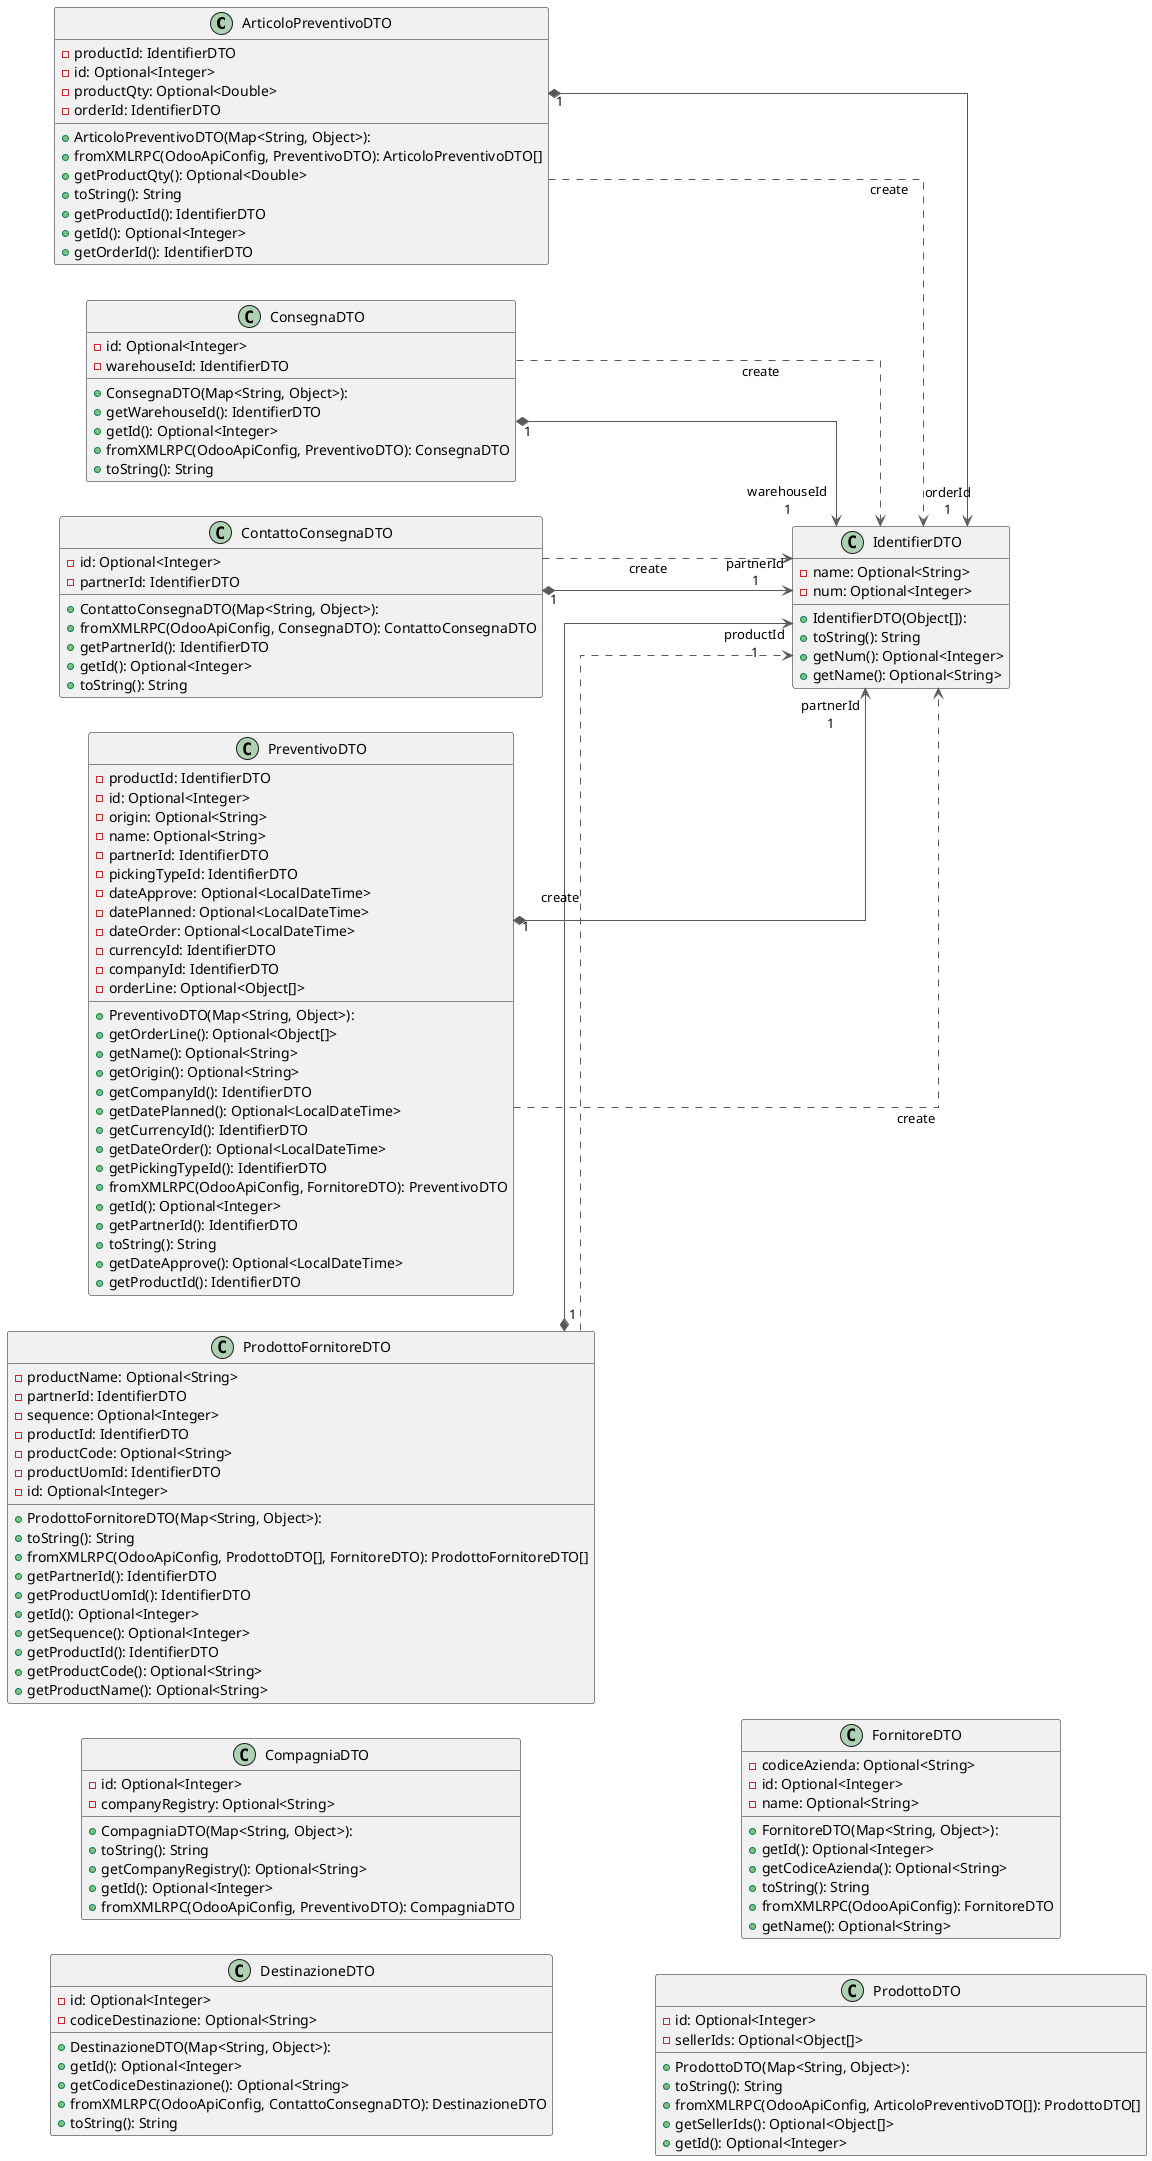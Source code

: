 @startuml

left to right direction
skinparam linetype ortho

class ArticoloPreventivoDTO {
  + ArticoloPreventivoDTO(Map<String, Object>):
  - productId: IdentifierDTO
  - id: Optional<Integer>
  - productQty: Optional<Double>
  - orderId: IdentifierDTO
  + fromXMLRPC(OdooApiConfig, PreventivoDTO): ArticoloPreventivoDTO[]
  + getProductQty(): Optional<Double>
  + toString(): String
  + getProductId(): IdentifierDTO
  + getId(): Optional<Integer>
  + getOrderId(): IdentifierDTO
}
class CompagniaDTO {
  + CompagniaDTO(Map<String, Object>):
  - id: Optional<Integer>
  - companyRegistry: Optional<String>
  + toString(): String
  + getCompanyRegistry(): Optional<String>
  + getId(): Optional<Integer>
  + fromXMLRPC(OdooApiConfig, PreventivoDTO): CompagniaDTO
}
class ConsegnaDTO {
  + ConsegnaDTO(Map<String, Object>):
  - id: Optional<Integer>
  - warehouseId: IdentifierDTO
  + getWarehouseId(): IdentifierDTO
  + getId(): Optional<Integer>
  + fromXMLRPC(OdooApiConfig, PreventivoDTO): ConsegnaDTO
  + toString(): String
}
class ContattoConsegnaDTO {
  + ContattoConsegnaDTO(Map<String, Object>):
  - id: Optional<Integer>
  - partnerId: IdentifierDTO
  + fromXMLRPC(OdooApiConfig, ConsegnaDTO): ContattoConsegnaDTO
  + getPartnerId(): IdentifierDTO
  + getId(): Optional<Integer>
  + toString(): String
}
class DestinazioneDTO {
  + DestinazioneDTO(Map<String, Object>):
  - id: Optional<Integer>
  - codiceDestinazione: Optional<String>
  + getId(): Optional<Integer>
  + getCodiceDestinazione(): Optional<String>
  + fromXMLRPC(OdooApiConfig, ContattoConsegnaDTO): DestinazioneDTO
  + toString(): String
}
class FornitoreDTO {
  + FornitoreDTO(Map<String, Object>):
  - codiceAzienda: Optional<String>
  - id: Optional<Integer>
  - name: Optional<String>
  + getId(): Optional<Integer>
  + getCodiceAzienda(): Optional<String>
  + toString(): String
  + fromXMLRPC(OdooApiConfig): FornitoreDTO
  + getName(): Optional<String>
}
class IdentifierDTO {
  + IdentifierDTO(Object[]):
  - name: Optional<String>
  - num: Optional<Integer>
  + toString(): String
  + getNum(): Optional<Integer>
  + getName(): Optional<String>
}
class PreventivoDTO {
  + PreventivoDTO(Map<String, Object>):
  - productId: IdentifierDTO
  - id: Optional<Integer>
  - origin: Optional<String>
  - name: Optional<String>
  - partnerId: IdentifierDTO
  - pickingTypeId: IdentifierDTO
  - dateApprove: Optional<LocalDateTime>
  - datePlanned: Optional<LocalDateTime>
  - dateOrder: Optional<LocalDateTime>
  - currencyId: IdentifierDTO
  - companyId: IdentifierDTO
  - orderLine: Optional<Object[]>
  + getOrderLine(): Optional<Object[]>
  + getName(): Optional<String>
  + getOrigin(): Optional<String>
  + getCompanyId(): IdentifierDTO
  + getDatePlanned(): Optional<LocalDateTime>
  + getCurrencyId(): IdentifierDTO
  + getDateOrder(): Optional<LocalDateTime>
  + getPickingTypeId(): IdentifierDTO
  + fromXMLRPC(OdooApiConfig, FornitoreDTO): PreventivoDTO
  + getId(): Optional<Integer>
  + getPartnerId(): IdentifierDTO
  + toString(): String
  + getDateApprove(): Optional<LocalDateTime>
  + getProductId(): IdentifierDTO
}
class ProdottoDTO {
  + ProdottoDTO(Map<String, Object>):
  - id: Optional<Integer>
  - sellerIds: Optional<Object[]>
  + toString(): String
  + fromXMLRPC(OdooApiConfig, ArticoloPreventivoDTO[]): ProdottoDTO[]
  + getSellerIds(): Optional<Object[]>
  + getId(): Optional<Integer>
}
class ProdottoFornitoreDTO {
  + ProdottoFornitoreDTO(Map<String, Object>):
  - productName: Optional<String>
  - partnerId: IdentifierDTO
  - sequence: Optional<Integer>
  - productId: IdentifierDTO
  - productCode: Optional<String>
  - productUomId: IdentifierDTO
  - id: Optional<Integer>
  + toString(): String
  + fromXMLRPC(OdooApiConfig, ProdottoDTO[], FornitoreDTO): ProdottoFornitoreDTO[]
  + getPartnerId(): IdentifierDTO
  + getProductUomId(): IdentifierDTO
  + getId(): Optional<Integer>
  + getSequence(): Optional<Integer>
  + getProductId(): IdentifierDTO
  + getProductCode(): Optional<String>
  + getProductName(): Optional<String>
}

ArticoloPreventivoDTO  -[#595959,dashed]->  IdentifierDTO         : "«create»"
ArticoloPreventivoDTO "1" *-[#595959,plain]-> "orderId\n1" IdentifierDTO
ConsegnaDTO           "1" *-[#595959,plain]-> "warehouseId\n1" IdentifierDTO
ConsegnaDTO            -[#595959,dashed]->  IdentifierDTO         : "«create»"
ContattoConsegnaDTO   "1" *-[#595959,plain]-> "partnerId\n1" IdentifierDTO
ContattoConsegnaDTO    -[#595959,dashed]->  IdentifierDTO         : "«create»"
PreventivoDTO         "1" *-[#595959,plain]-> "partnerId\n1" IdentifierDTO
PreventivoDTO          -[#595959,dashed]->  IdentifierDTO         : "«create»"
ProdottoFornitoreDTO  "1" *-[#595959,plain]-> "productId\n1" IdentifierDTO
ProdottoFornitoreDTO   -[#595959,dashed]->  IdentifierDTO         : "«create»"
@enduml
